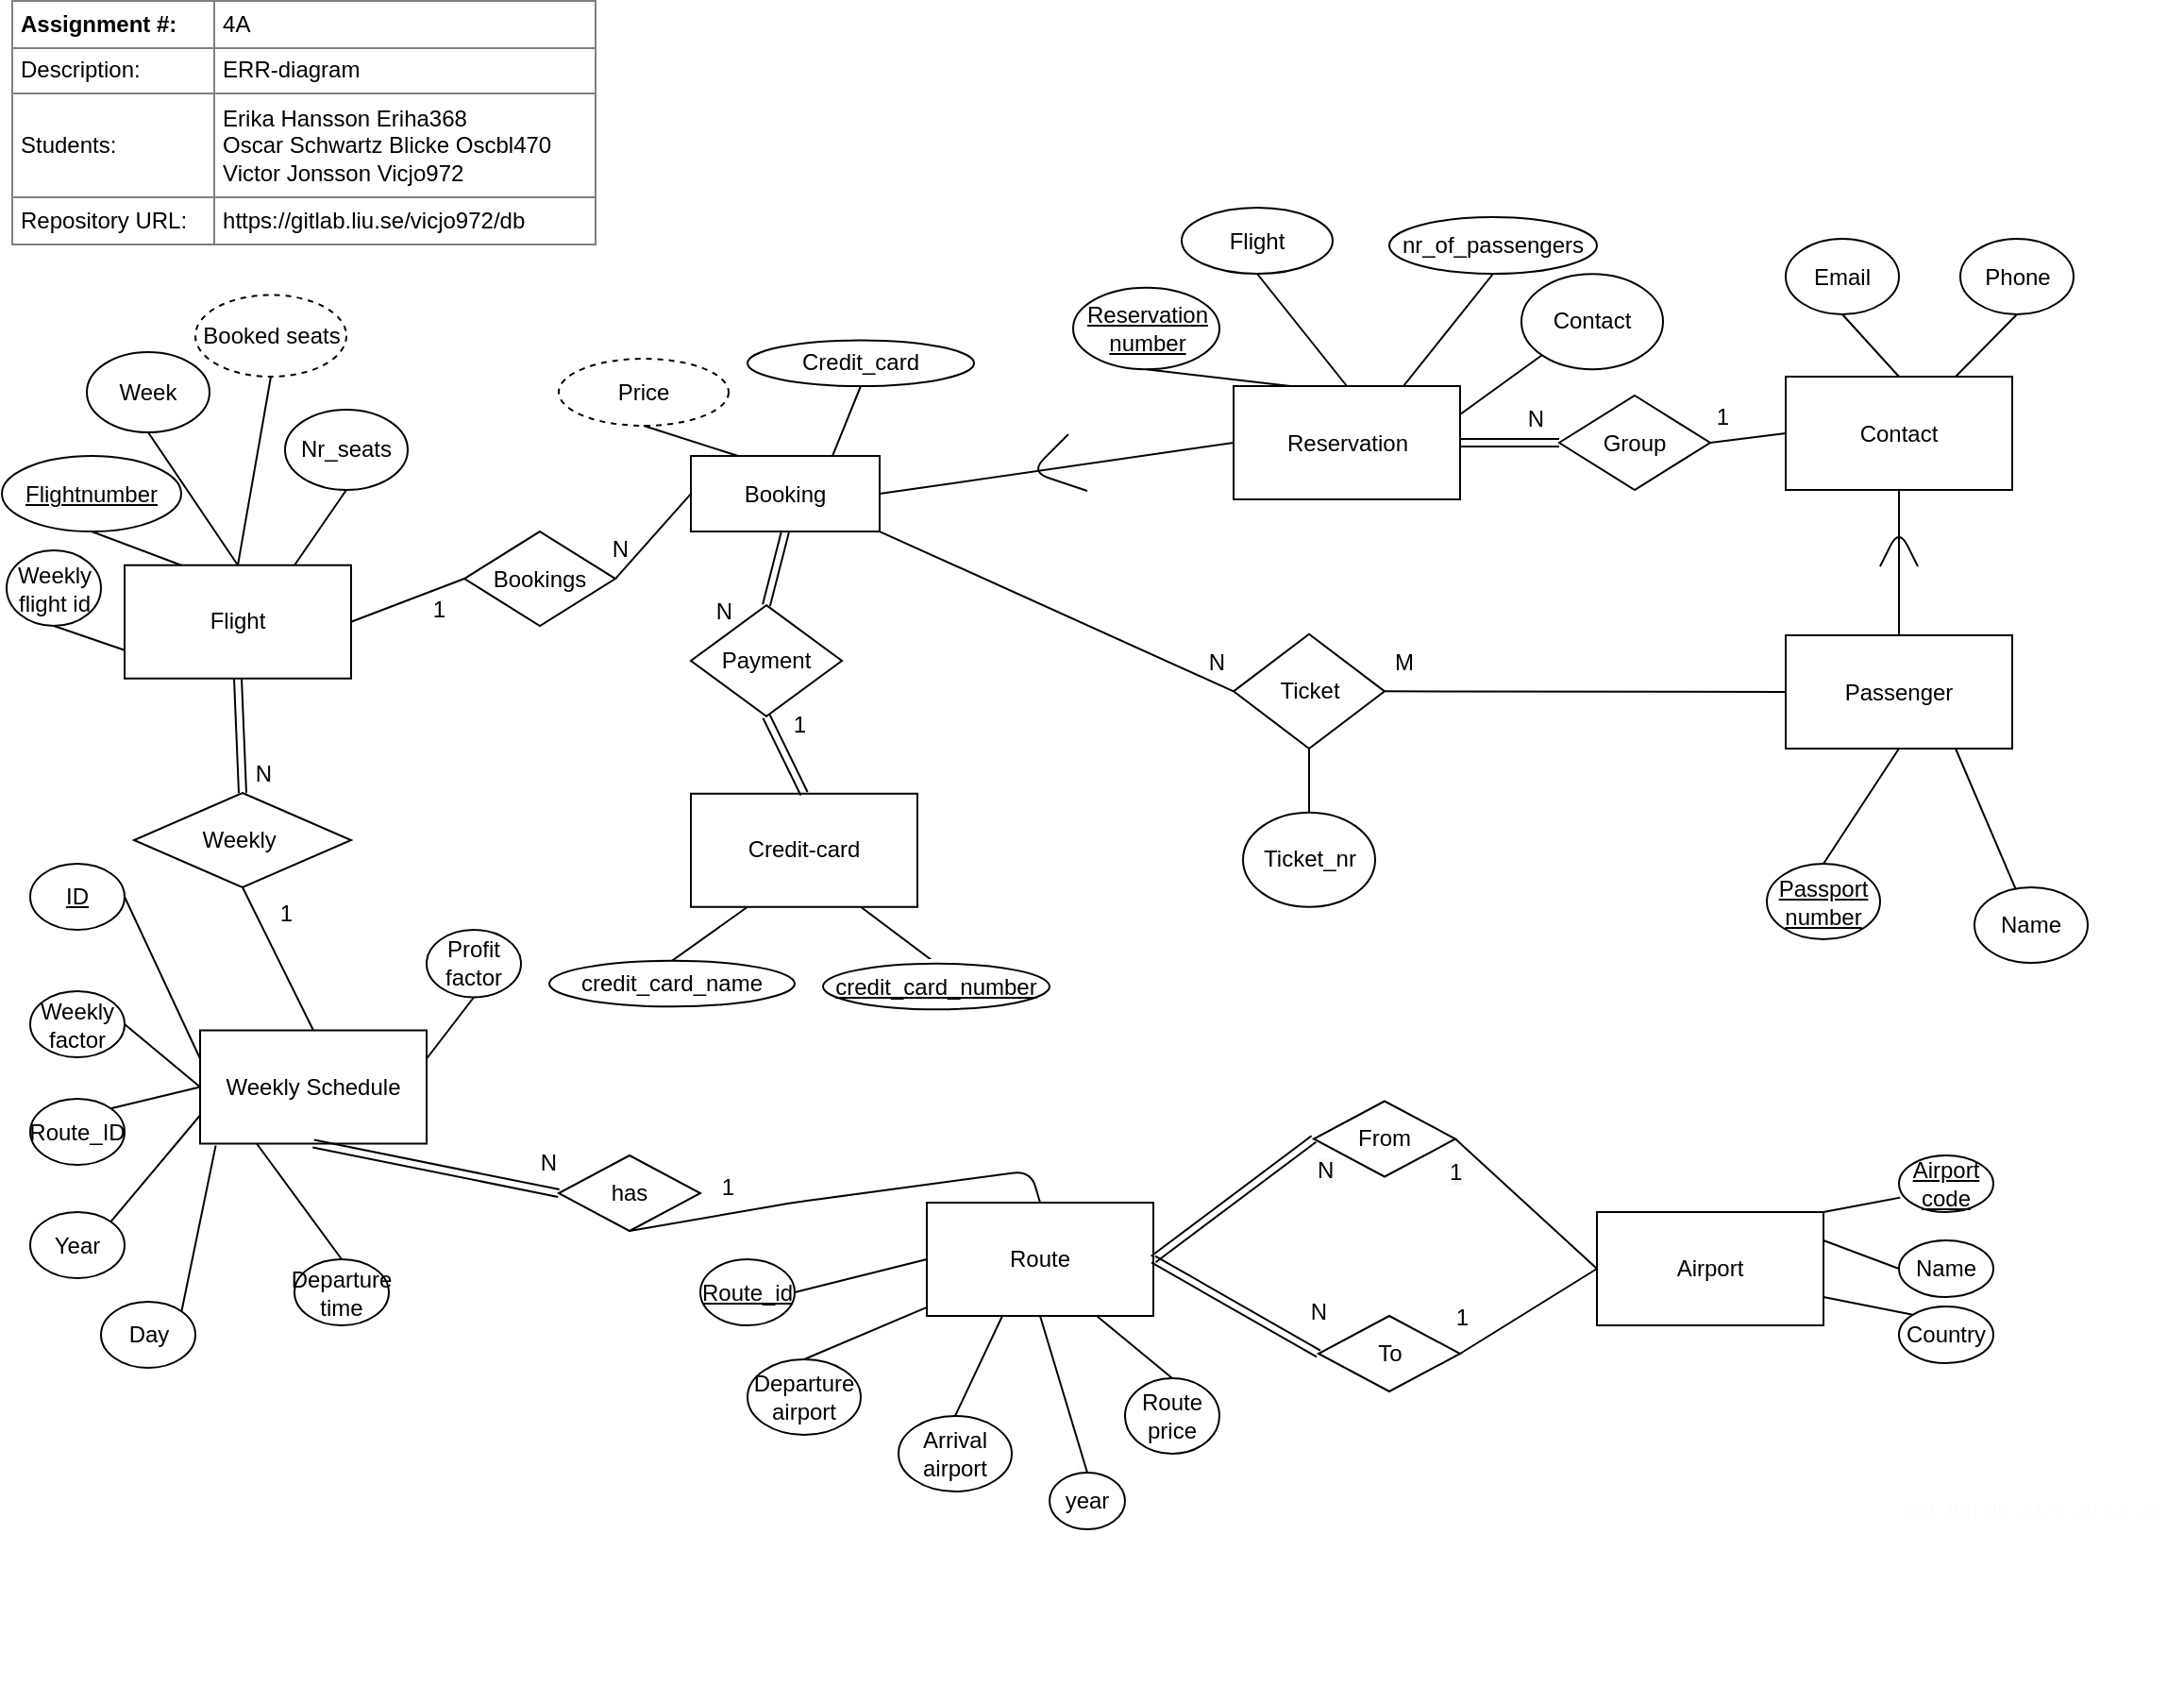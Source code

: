 <mxfile version="14.4.2" type="google" pages="2"><diagram name="EER Model" id="NYrQtVpzceQiv-HutzO-"><mxGraphModel dx="1550" dy="868" grid="1" gridSize="10" guides="1" tooltips="1" connect="1" arrows="1" fold="0" page="1" pageScale="1" pageWidth="1169" pageHeight="827" math="0" shadow="0"><root><mxCell id="0"/><mxCell id="1" parent="0"/><UserObject label="%date{ddd mmm dd yyyy HH:MM:ss}%" placeholders="1" id="hCRLPxILE3BBqmNvxjHh-2"><mxCell style="text;html=1;align=center;verticalAlign=middle;whiteSpace=wrap;overflow=hidden;fontColor=#FCFCFC;movable=0;resizable=0;rotatable=0;deletable=0;editable=0;connectable=0;" parent="1" vertex="1"><mxGeometry x="1000" y="800" width="160" height="20" as="geometry"/></mxCell></UserObject><mxCell id="I4CzbP1uQIrSbwFoRntz-1" value="Flight" style="rounded=0;whiteSpace=wrap;html=1;" parent="1" vertex="1"><mxGeometry x="70" y="309.37" width="120" height="60" as="geometry"/></mxCell><mxCell id="I4CzbP1uQIrSbwFoRntz-2" value="Route" style="rounded=0;whiteSpace=wrap;html=1;" parent="1" vertex="1"><mxGeometry x="495" y="647" width="120" height="60" as="geometry"/></mxCell><mxCell id="I4CzbP1uQIrSbwFoRntz-3" value="Weekly Schedule" style="rounded=0;whiteSpace=wrap;html=1;" parent="1" vertex="1"><mxGeometry x="110" y="555.75" width="120" height="60" as="geometry"/></mxCell><mxCell id="I4CzbP1uQIrSbwFoRntz-4" value="Airport" style="rounded=0;whiteSpace=wrap;html=1;" parent="1" vertex="1"><mxGeometry x="850" y="652" width="120" height="60" as="geometry"/></mxCell><mxCell id="I4CzbP1uQIrSbwFoRntz-7" value="&lt;u&gt;Flightnumber&lt;/u&gt;" style="ellipse;whiteSpace=wrap;html=1;" parent="1" vertex="1"><mxGeometry x="5" y="251.52" width="95" height="40" as="geometry"/></mxCell><mxCell id="I4CzbP1uQIrSbwFoRntz-9" value="" style="endArrow=none;html=1;exitX=0;exitY=0.75;exitDx=0;exitDy=0;entryX=0.5;entryY=1;entryDx=0;entryDy=0;" parent="1" source="I4CzbP1uQIrSbwFoRntz-1" target="I4CzbP1uQIrSbwFoRntz-33" edge="1"><mxGeometry width="50" height="50" relative="1" as="geometry"><mxPoint x="222.5" y="315" as="sourcePoint"/><mxPoint x="207.5" y="235" as="targetPoint"/></mxGeometry></mxCell><mxCell id="I4CzbP1uQIrSbwFoRntz-10" value="" style="endArrow=none;html=1;exitX=0.5;exitY=1;exitDx=0;exitDy=0;entryX=0.25;entryY=0;entryDx=0;entryDy=0;" parent="1" source="I4CzbP1uQIrSbwFoRntz-7" target="I4CzbP1uQIrSbwFoRntz-1" edge="1"><mxGeometry width="50" height="50" relative="1" as="geometry"><mxPoint x="252.5" y="345" as="sourcePoint"/><mxPoint x="312.5" y="265" as="targetPoint"/></mxGeometry></mxCell><mxCell id="I4CzbP1uQIrSbwFoRntz-11" value="Departure airport" style="ellipse;whiteSpace=wrap;html=1;" parent="1" vertex="1"><mxGeometry x="400" y="730" width="60" height="40" as="geometry"/></mxCell><mxCell id="I4CzbP1uQIrSbwFoRntz-12" value="Arrival airport" style="ellipse;whiteSpace=wrap;html=1;" parent="1" vertex="1"><mxGeometry x="480" y="760" width="60" height="40" as="geometry"/></mxCell><mxCell id="I4CzbP1uQIrSbwFoRntz-13" value="year" style="ellipse;whiteSpace=wrap;html=1;" parent="1" vertex="1"><mxGeometry x="560" y="790" width="40" height="30" as="geometry"/></mxCell><mxCell id="I4CzbP1uQIrSbwFoRntz-14" value="Route price" style="ellipse;whiteSpace=wrap;html=1;" parent="1" vertex="1"><mxGeometry x="600" y="740" width="50" height="40" as="geometry"/></mxCell><mxCell id="I4CzbP1uQIrSbwFoRntz-15" value="" style="endArrow=none;html=1;entryX=0.5;entryY=0;entryDx=0;entryDy=0;" parent="1" source="I4CzbP1uQIrSbwFoRntz-2" target="I4CzbP1uQIrSbwFoRntz-11" edge="1"><mxGeometry width="50" height="50" relative="1" as="geometry"><mxPoint x="425" y="667" as="sourcePoint"/><mxPoint x="490" y="770.42" as="targetPoint"/></mxGeometry></mxCell><mxCell id="I4CzbP1uQIrSbwFoRntz-16" value="" style="endArrow=none;html=1;entryX=0.5;entryY=0;entryDx=0;entryDy=0;" parent="1" target="I4CzbP1uQIrSbwFoRntz-12" edge="1"><mxGeometry width="50" height="50" relative="1" as="geometry"><mxPoint x="535" y="707" as="sourcePoint"/><mxPoint x="535" y="733.5" as="targetPoint"/></mxGeometry></mxCell><mxCell id="I4CzbP1uQIrSbwFoRntz-17" value="" style="endArrow=none;html=1;entryX=0.5;entryY=1;entryDx=0;entryDy=0;exitX=0.5;exitY=0;exitDx=0;exitDy=0;" parent="1" source="I4CzbP1uQIrSbwFoRntz-13" target="I4CzbP1uQIrSbwFoRntz-2" edge="1"><mxGeometry width="50" height="50" relative="1" as="geometry"><mxPoint x="595" y="745" as="sourcePoint"/><mxPoint x="575" y="718.5" as="targetPoint"/></mxGeometry></mxCell><mxCell id="I4CzbP1uQIrSbwFoRntz-18" value="" style="endArrow=none;html=1;entryX=0.75;entryY=1;entryDx=0;entryDy=0;exitX=0.5;exitY=0;exitDx=0;exitDy=0;" parent="1" source="I4CzbP1uQIrSbwFoRntz-14" target="I4CzbP1uQIrSbwFoRntz-2" edge="1"><mxGeometry width="50" height="50" relative="1" as="geometry"><mxPoint x="545.372" y="677" as="sourcePoint"/><mxPoint x="502.68" y="644.68" as="targetPoint"/></mxGeometry></mxCell><mxCell id="I4CzbP1uQIrSbwFoRntz-19" value="&lt;u&gt;Airport code&lt;/u&gt;" style="ellipse;whiteSpace=wrap;html=1;" parent="1" vertex="1"><mxGeometry x="1010" y="622" width="50" height="30" as="geometry"/></mxCell><mxCell id="I4CzbP1uQIrSbwFoRntz-20" value="Name" style="ellipse;whiteSpace=wrap;html=1;" parent="1" vertex="1"><mxGeometry x="1010" y="667" width="50" height="30" as="geometry"/></mxCell><mxCell id="I4CzbP1uQIrSbwFoRntz-21" value="Country" style="ellipse;whiteSpace=wrap;html=1;" parent="1" vertex="1"><mxGeometry x="1010" y="702" width="50" height="30" as="geometry"/></mxCell><mxCell id="I4CzbP1uQIrSbwFoRntz-22" value="" style="endArrow=none;html=1;entryX=0.013;entryY=0.744;entryDx=0;entryDy=0;entryPerimeter=0;exitX=1;exitY=0;exitDx=0;exitDy=0;" parent="1" source="I4CzbP1uQIrSbwFoRntz-4" target="I4CzbP1uQIrSbwFoRntz-19" edge="1"><mxGeometry width="50" height="50" relative="1" as="geometry"><mxPoint x="680" y="702" as="sourcePoint"/><mxPoint x="730" y="652" as="targetPoint"/></mxGeometry></mxCell><mxCell id="I4CzbP1uQIrSbwFoRntz-23" value="" style="endArrow=none;html=1;entryX=0;entryY=0.5;entryDx=0;entryDy=0;exitX=1;exitY=0.25;exitDx=0;exitDy=0;" parent="1" source="I4CzbP1uQIrSbwFoRntz-4" target="I4CzbP1uQIrSbwFoRntz-20" edge="1"><mxGeometry width="50" height="50" relative="1" as="geometry"><mxPoint x="980" y="662" as="sourcePoint"/><mxPoint x="1020.65" y="664.32" as="targetPoint"/></mxGeometry></mxCell><mxCell id="I4CzbP1uQIrSbwFoRntz-24" value="" style="endArrow=none;html=1;entryX=0;entryY=0;entryDx=0;entryDy=0;exitX=1;exitY=0.75;exitDx=0;exitDy=0;" parent="1" source="I4CzbP1uQIrSbwFoRntz-4" target="I4CzbP1uQIrSbwFoRntz-21" edge="1"><mxGeometry width="50" height="50" relative="1" as="geometry"><mxPoint x="990" y="672" as="sourcePoint"/><mxPoint x="1030.65" y="674.32" as="targetPoint"/></mxGeometry></mxCell><mxCell id="I4CzbP1uQIrSbwFoRntz-25" value="&lt;u&gt;ID&lt;/u&gt;" style="ellipse;whiteSpace=wrap;html=1;" parent="1" vertex="1"><mxGeometry x="20" y="467.5" width="50" height="35" as="geometry"/></mxCell><mxCell id="I4CzbP1uQIrSbwFoRntz-26" value="Year" style="ellipse;whiteSpace=wrap;html=1;" parent="1" vertex="1"><mxGeometry x="20" y="652" width="50" height="35" as="geometry"/></mxCell><mxCell id="I4CzbP1uQIrSbwFoRntz-27" value="Day" style="ellipse;whiteSpace=wrap;html=1;" parent="1" vertex="1"><mxGeometry x="57.5" y="699.5" width="50" height="35" as="geometry"/></mxCell><mxCell id="I4CzbP1uQIrSbwFoRntz-28" value="Departure time" style="ellipse;whiteSpace=wrap;html=1;" parent="1" vertex="1"><mxGeometry x="160" y="677" width="50" height="35" as="geometry"/></mxCell><mxCell id="I4CzbP1uQIrSbwFoRntz-29" value="" style="endArrow=none;html=1;exitX=1;exitY=0.5;exitDx=0;exitDy=0;entryX=0;entryY=0.25;entryDx=0;entryDy=0;" parent="1" source="I4CzbP1uQIrSbwFoRntz-25" target="I4CzbP1uQIrSbwFoRntz-3" edge="1"><mxGeometry width="50" height="50" relative="1" as="geometry"><mxPoint x="332.5" y="492" as="sourcePoint"/><mxPoint x="382.5" y="442" as="targetPoint"/></mxGeometry></mxCell><mxCell id="I4CzbP1uQIrSbwFoRntz-30" value="" style="endArrow=none;html=1;exitX=1;exitY=0;exitDx=0;exitDy=0;entryX=0;entryY=0.75;entryDx=0;entryDy=0;" parent="1" source="I4CzbP1uQIrSbwFoRntz-26" target="I4CzbP1uQIrSbwFoRntz-3" edge="1"><mxGeometry width="50" height="50" relative="1" as="geometry"><mxPoint x="202.5" y="509.5" as="sourcePoint"/><mxPoint x="252.5" y="527" as="targetPoint"/></mxGeometry></mxCell><mxCell id="I4CzbP1uQIrSbwFoRntz-31" value="" style="endArrow=none;html=1;exitX=1;exitY=0;exitDx=0;exitDy=0;entryX=0.069;entryY=1.017;entryDx=0;entryDy=0;entryPerimeter=0;" parent="1" source="I4CzbP1uQIrSbwFoRntz-27" target="I4CzbP1uQIrSbwFoRntz-3" edge="1"><mxGeometry width="50" height="50" relative="1" as="geometry"><mxPoint x="212.5" y="519.5" as="sourcePoint"/><mxPoint x="262.5" y="537" as="targetPoint"/></mxGeometry></mxCell><mxCell id="I4CzbP1uQIrSbwFoRntz-32" value="" style="endArrow=none;html=1;exitX=0.5;exitY=0;exitDx=0;exitDy=0;entryX=0.25;entryY=1;entryDx=0;entryDy=0;" parent="1" source="I4CzbP1uQIrSbwFoRntz-28" target="I4CzbP1uQIrSbwFoRntz-3" edge="1"><mxGeometry width="50" height="50" relative="1" as="geometry"><mxPoint x="222.5" y="529.5" as="sourcePoint"/><mxPoint x="272.5" y="552" as="targetPoint"/></mxGeometry></mxCell><mxCell id="I4CzbP1uQIrSbwFoRntz-33" value="Weekly flight id" style="ellipse;whiteSpace=wrap;html=1;" parent="1" vertex="1"><mxGeometry x="7.5" y="301.52" width="50" height="40" as="geometry"/></mxCell><mxCell id="I4CzbP1uQIrSbwFoRntz-34" value="Contact" style="rounded=0;whiteSpace=wrap;html=1;" parent="1" vertex="1"><mxGeometry x="950" y="209.5" width="120" height="60" as="geometry"/></mxCell><mxCell id="I4CzbP1uQIrSbwFoRntz-37" value="Email" style="ellipse;whiteSpace=wrap;html=1;" parent="1" vertex="1"><mxGeometry x="950" y="136.5" width="60" height="40" as="geometry"/></mxCell><mxCell id="I4CzbP1uQIrSbwFoRntz-38" value="" style="endArrow=none;html=1;entryX=0.5;entryY=0;entryDx=0;entryDy=0;exitX=0.5;exitY=1;exitDx=0;exitDy=0;" parent="1" source="I4CzbP1uQIrSbwFoRntz-37" target="I4CzbP1uQIrSbwFoRntz-34" edge="1"><mxGeometry width="50" height="50" relative="1" as="geometry"><mxPoint x="1058.65" y="179.5" as="sourcePoint"/><mxPoint x="1010" y="227.82" as="targetPoint"/></mxGeometry></mxCell><mxCell id="I4CzbP1uQIrSbwFoRntz-42" value="Phone" style="ellipse;whiteSpace=wrap;html=1;" parent="1" vertex="1"><mxGeometry x="1042.5" y="136.5" width="60" height="40" as="geometry"/></mxCell><mxCell id="I4CzbP1uQIrSbwFoRntz-43" value="" style="endArrow=none;html=1;entryX=0.75;entryY=0;entryDx=0;entryDy=0;exitX=0.5;exitY=1;exitDx=0;exitDy=0;" parent="1" source="I4CzbP1uQIrSbwFoRntz-42" target="I4CzbP1uQIrSbwFoRntz-34" edge="1"><mxGeometry width="50" height="50" relative="1" as="geometry"><mxPoint x="1083.64" y="176.5" as="sourcePoint"/><mxPoint x="1050" y="219.5" as="targetPoint"/></mxGeometry></mxCell><mxCell id="I4CzbP1uQIrSbwFoRntz-44" value="Reservation" style="rounded=0;whiteSpace=wrap;html=1;" parent="1" vertex="1"><mxGeometry x="657.5" y="214.5" width="120" height="60" as="geometry"/></mxCell><mxCell id="I4CzbP1uQIrSbwFoRntz-45" value="Group" style="rhombus;whiteSpace=wrap;html=1;" parent="1" vertex="1"><mxGeometry x="830" y="219.5" width="80" height="50" as="geometry"/></mxCell><mxCell id="I4CzbP1uQIrSbwFoRntz-46" value="&lt;u&gt;Reservation number&lt;/u&gt;" style="ellipse;whiteSpace=wrap;html=1;" parent="1" vertex="1"><mxGeometry x="572.5" y="162.37" width="77.5" height="43.25" as="geometry"/></mxCell><mxCell id="I4CzbP1uQIrSbwFoRntz-47" value="Name" style="ellipse;whiteSpace=wrap;html=1;" parent="1" vertex="1"><mxGeometry x="1050" y="480" width="60" height="40" as="geometry"/></mxCell><mxCell id="I4CzbP1uQIrSbwFoRntz-48" value="" style="endArrow=none;html=1;exitX=0.75;exitY=1;exitDx=0;exitDy=0;" parent="1" source="EljNBXpZgd0MNJF7FszX-3" target="I4CzbP1uQIrSbwFoRntz-47" edge="1"><mxGeometry width="50" height="50" relative="1" as="geometry"><mxPoint x="710" y="216.5" as="sourcePoint"/><mxPoint x="760" y="166.5" as="targetPoint"/></mxGeometry></mxCell><mxCell id="I4CzbP1uQIrSbwFoRntz-49" value="&lt;u&gt;Passport number&lt;/u&gt;" style="ellipse;whiteSpace=wrap;html=1;" parent="1" vertex="1"><mxGeometry x="940" y="467.5" width="60" height="40" as="geometry"/></mxCell><mxCell id="I4CzbP1uQIrSbwFoRntz-50" value="" style="endArrow=none;html=1;entryX=0.5;entryY=1;entryDx=0;entryDy=0;exitX=0.5;exitY=0;exitDx=0;exitDy=0;" parent="1" source="I4CzbP1uQIrSbwFoRntz-49" target="EljNBXpZgd0MNJF7FszX-3" edge="1"><mxGeometry width="50" height="50" relative="1" as="geometry"><mxPoint x="1062.5" y="474.25" as="sourcePoint"/><mxPoint x="995" y="429.5" as="targetPoint"/></mxGeometry></mxCell><mxCell id="I4CzbP1uQIrSbwFoRntz-52" value="" style="endArrow=none;html=1;rounded=0;exitX=0;exitY=0.5;exitDx=0;exitDy=0;entryX=1;entryY=0.5;entryDx=0;entryDy=0;" parent="1" source="I4CzbP1uQIrSbwFoRntz-34" target="I4CzbP1uQIrSbwFoRntz-45" edge="1"><mxGeometry relative="1" as="geometry"><mxPoint x="760" y="326.5" as="sourcePoint"/><mxPoint x="920" y="326.5" as="targetPoint"/></mxGeometry></mxCell><mxCell id="I4CzbP1uQIrSbwFoRntz-53" value="1" style="resizable=0;html=1;align=right;verticalAlign=bottom;" parent="I4CzbP1uQIrSbwFoRntz-52" connectable="0" vertex="1"><mxGeometry x="1" relative="1" as="geometry"><mxPoint x="-750.31" y="258.04" as="offset"/></mxGeometry></mxCell><mxCell id="I4CzbP1uQIrSbwFoRntz-58" value="" style="shape=link;html=1;rounded=0;entryX=0;entryY=0.5;entryDx=0;entryDy=0;exitX=1;exitY=0.5;exitDx=0;exitDy=0;" parent="1" source="I4CzbP1uQIrSbwFoRntz-44" target="I4CzbP1uQIrSbwFoRntz-45" edge="1"><mxGeometry relative="1" as="geometry"><mxPoint x="650" y="236.5" as="sourcePoint"/><mxPoint x="810" y="236.5" as="targetPoint"/></mxGeometry></mxCell><mxCell id="I4CzbP1uQIrSbwFoRntz-59" value="1" style="resizable=0;html=1;align=right;verticalAlign=bottom;" parent="I4CzbP1uQIrSbwFoRntz-58" connectable="0" vertex="1"><mxGeometry x="1" relative="1" as="geometry"><mxPoint x="90.0" y="-5" as="offset"/></mxGeometry></mxCell><mxCell id="I4CzbP1uQIrSbwFoRntz-61" value="Weekly&amp;nbsp;" style="rhombus;whiteSpace=wrap;html=1;" parent="1" vertex="1"><mxGeometry x="75" y="430" width="115" height="50" as="geometry"/></mxCell><mxCell id="I4CzbP1uQIrSbwFoRntz-63" value="" style="endArrow=none;html=1;entryX=0;entryY=0.5;entryDx=0;entryDy=0;exitX=1;exitY=0;exitDx=0;exitDy=0;" parent="1" source="xTNSDsvZhGWjuqaoj4ju-1" target="I4CzbP1uQIrSbwFoRntz-3" edge="1"><mxGeometry width="50" height="50" relative="1" as="geometry"><mxPoint x="140" y="530" as="sourcePoint"/><mxPoint x="232.5" y="410" as="targetPoint"/></mxGeometry></mxCell><mxCell id="I4CzbP1uQIrSbwFoRntz-64" value="" style="endArrow=none;html=1;entryX=0.5;entryY=1;entryDx=0;entryDy=0;exitX=0.5;exitY=0;exitDx=0;exitDy=0;" parent="1" source="I4CzbP1uQIrSbwFoRntz-3" target="I4CzbP1uQIrSbwFoRntz-61" edge="1"><mxGeometry width="50" height="50" relative="1" as="geometry"><mxPoint x="352.5" y="425" as="sourcePoint"/><mxPoint x="402.5" y="375" as="targetPoint"/></mxGeometry></mxCell><mxCell id="I4CzbP1uQIrSbwFoRntz-65" value="1" style="resizable=0;html=1;align=right;verticalAlign=bottom;" parent="1" connectable="0" vertex="1"><mxGeometry x="999.998" y="850" as="geometry"><mxPoint x="-217" y="-134" as="offset"/></mxGeometry></mxCell><mxCell id="I4CzbP1uQIrSbwFoRntz-72" value="" style="endArrow=none;html=1;exitX=0.5;exitY=0;exitDx=0;exitDy=0;entryX=0.5;entryY=1;entryDx=0;entryDy=0;" parent="1" source="I4CzbP1uQIrSbwFoRntz-2" target="I4CzbP1uQIrSbwFoRntz-74" edge="1"><mxGeometry width="50" height="50" relative="1" as="geometry"><mxPoint x="670" y="560" as="sourcePoint"/><mxPoint x="540" y="610" as="targetPoint"/><Array as="points"><mxPoint x="550" y="630"/><mxPoint x="422.5" y="647.25"/></Array></mxGeometry></mxCell><mxCell id="I4CzbP1uQIrSbwFoRntz-74" value="has" style="rhombus;whiteSpace=wrap;html=1;" parent="1" vertex="1"><mxGeometry x="300" y="622" width="75" height="40" as="geometry"/></mxCell><mxCell id="I4CzbP1uQIrSbwFoRntz-77" value="Flight" style="ellipse;whiteSpace=wrap;html=1;" parent="1" vertex="1"><mxGeometry x="630" y="120" width="80" height="35" as="geometry"/></mxCell><mxCell id="I4CzbP1uQIrSbwFoRntz-79" value="" style="endArrow=none;html=1;entryX=0.5;entryY=1;entryDx=0;entryDy=0;exitX=0.5;exitY=0;exitDx=0;exitDy=0;" parent="1" source="I4CzbP1uQIrSbwFoRntz-44" target="I4CzbP1uQIrSbwFoRntz-77" edge="1"><mxGeometry width="50" height="50" relative="1" as="geometry"><mxPoint x="640" y="215" as="sourcePoint"/><mxPoint x="690" y="165" as="targetPoint"/></mxGeometry></mxCell><mxCell id="kYQ7SF60q89KjF00PiTv-14" value="Credit_card" style="ellipse;whiteSpace=wrap;html=1;" parent="1" vertex="1"><mxGeometry x="400" y="190.25" width="120" height="24.25" as="geometry"/></mxCell><mxCell id="kYQ7SF60q89KjF00PiTv-21" value="" style="endArrow=none;html=1;entryX=0.25;entryY=0;entryDx=0;entryDy=0;exitX=0.5;exitY=1;exitDx=0;exitDy=0;" parent="1" source="I4CzbP1uQIrSbwFoRntz-46" target="I4CzbP1uQIrSbwFoRntz-44" edge="1"><mxGeometry width="50" height="50" relative="1" as="geometry"><mxPoint x="412.5" y="195" as="sourcePoint"/><mxPoint x="547.5" y="226.5" as="targetPoint"/></mxGeometry></mxCell><mxCell id="kYQ7SF60q89KjF00PiTv-27" value="" style="endArrow=none;html=1;entryX=0.5;entryY=0;entryDx=0;entryDy=0;exitX=0.75;exitY=1;exitDx=0;exitDy=0;" parent="1" source="EljNBXpZgd0MNJF7FszX-17" target="EljNBXpZgd0MNJF7FszX-30" edge="1"><mxGeometry width="50" height="50" relative="1" as="geometry"><mxPoint x="390.0" y="300.38" as="sourcePoint"/><mxPoint x="552.5" y="340.88" as="targetPoint"/></mxGeometry></mxCell><mxCell id="EljNBXpZgd0MNJF7FszX-31" value="Text" style="edgeLabel;html=1;align=center;verticalAlign=middle;resizable=0;points=[];" parent="kYQ7SF60q89KjF00PiTv-27" vertex="1" connectable="0"><mxGeometry x="0.878" y="-6" relative="1" as="geometry"><mxPoint as="offset"/></mxGeometry></mxCell><mxCell id="kYQ7SF60q89KjF00PiTv-28" value="credit_card_name" style="ellipse;whiteSpace=wrap;html=1;" parent="1" vertex="1"><mxGeometry x="295" y="518.88" width="130" height="24.25" as="geometry"/></mxCell><mxCell id="kYQ7SF60q89KjF00PiTv-33" value="Price" style="ellipse;whiteSpace=wrap;html=1;align=center;dashed=1;" parent="1" vertex="1"><mxGeometry x="300" y="200" width="90" height="35.5" as="geometry"/></mxCell><mxCell id="kYQ7SF60q89KjF00PiTv-34" value="" style="endArrow=none;html=1;entryX=0.25;entryY=0;entryDx=0;entryDy=0;exitX=0.5;exitY=1;exitDx=0;exitDy=0;" parent="1" source="kYQ7SF60q89KjF00PiTv-33" target="EljNBXpZgd0MNJF7FszX-9" edge="1"><mxGeometry width="50" height="50" relative="1" as="geometry"><mxPoint x="375" y="286" as="sourcePoint"/><mxPoint x="415.0" y="246.5" as="targetPoint"/></mxGeometry></mxCell><mxCell id="kYQ7SF60q89KjF00PiTv-45" value="" style="endArrow=none;html=1;entryX=0.5;entryY=0;entryDx=0;entryDy=0;exitX=0.25;exitY=1;exitDx=0;exitDy=0;" parent="1" source="EljNBXpZgd0MNJF7FszX-17" target="kYQ7SF60q89KjF00PiTv-28" edge="1"><mxGeometry width="50" height="50" relative="1" as="geometry"><mxPoint x="330.0" y="300.38" as="sourcePoint"/><mxPoint x="340" y="334.88" as="targetPoint"/></mxGeometry></mxCell><mxCell id="kYQ7SF60q89KjF00PiTv-46" value="From" style="rhombus;whiteSpace=wrap;html=1;" parent="1" vertex="1"><mxGeometry x="700" y="593.25" width="75" height="40" as="geometry"/></mxCell><mxCell id="kYQ7SF60q89KjF00PiTv-49" value="" style="endArrow=none;html=1;entryX=0;entryY=0.5;entryDx=0;entryDy=0;exitX=1;exitY=0.5;exitDx=0;exitDy=0;" parent="1" source="kYQ7SF60q89KjF00PiTv-46" target="I4CzbP1uQIrSbwFoRntz-4" edge="1"><mxGeometry width="50" height="50" relative="1" as="geometry"><mxPoint x="745" y="477.25" as="sourcePoint"/><mxPoint x="890" y="480.25" as="targetPoint"/></mxGeometry></mxCell><mxCell id="kYQ7SF60q89KjF00PiTv-50" value="N" style="resizable=0;html=1;align=right;verticalAlign=bottom;" parent="1" connectable="0" vertex="1"><mxGeometry x="932.498" y="910" as="geometry"><mxPoint x="-225" y="-197" as="offset"/></mxGeometry></mxCell><mxCell id="kYQ7SF60q89KjF00PiTv-53" value="" style="shape=link;html=1;rounded=0;entryX=1;entryY=0.5;entryDx=0;entryDy=0;exitX=0;exitY=0.5;exitDx=0;exitDy=0;" parent="1" source="kYQ7SF60q89KjF00PiTv-46" target="I4CzbP1uQIrSbwFoRntz-2" edge="1"><mxGeometry relative="1" as="geometry"><mxPoint x="700" y="690" as="sourcePoint"/><mxPoint x="662.5" y="554.25" as="targetPoint"/></mxGeometry></mxCell><mxCell id="kYQ7SF60q89KjF00PiTv-61" value="" style="endArrow=none;html=1;exitX=0;exitY=0.5;exitDx=0;exitDy=0;entryX=1;entryY=0.5;entryDx=0;entryDy=0;" parent="1" source="EljNBXpZgd0MNJF7FszX-11" target="I4CzbP1uQIrSbwFoRntz-1" edge="1"><mxGeometry width="50" height="50" relative="1" as="geometry"><mxPoint x="355.0" y="271.5" as="sourcePoint"/><mxPoint x="600" y="545" as="targetPoint"/></mxGeometry></mxCell><mxCell id="kYQ7SF60q89KjF00PiTv-62" value="1" style="resizable=0;html=1;align=right;verticalAlign=bottom;" parent="1" connectable="0" vertex="1"><mxGeometry x="240" y="341.52" as="geometry"/></mxCell><mxCell id="kYQ7SF60q89KjF00PiTv-63" value="N" style="resizable=0;html=1;align=right;verticalAlign=bottom;" parent="1" connectable="0" vertex="1"><mxGeometry x="337.5" y="309.37" as="geometry"/></mxCell><mxCell id="kYQ7SF60q89KjF00PiTv-64" value="" style="shape=link;html=1;rounded=0;exitX=0.5;exitY=0;exitDx=0;exitDy=0;entryX=0.5;entryY=1;entryDx=0;entryDy=0;" parent="1" source="I4CzbP1uQIrSbwFoRntz-61" target="I4CzbP1uQIrSbwFoRntz-1" edge="1"><mxGeometry relative="1" as="geometry"><mxPoint x="477.5" y="474.25" as="sourcePoint"/><mxPoint x="422.5" y="384.25" as="targetPoint"/></mxGeometry></mxCell><mxCell id="kYQ7SF60q89KjF00PiTv-66" value="N" style="resizable=0;html=1;align=right;verticalAlign=bottom;" parent="1" connectable="0" vertex="1"><mxGeometry x="57.499" y="609.501" as="geometry"><mxPoint x="242" y="25" as="offset"/></mxGeometry></mxCell><mxCell id="wU6eNsInOFjextXBVKGh-2" value="" style="shape=link;html=1;rounded=0;exitX=0;exitY=0.5;exitDx=0;exitDy=0;entryX=0.5;entryY=1;entryDx=0;entryDy=0;" parent="1" source="I4CzbP1uQIrSbwFoRntz-74" target="I4CzbP1uQIrSbwFoRntz-3" edge="1"><mxGeometry relative="1" as="geometry"><mxPoint x="610" y="487.5" as="sourcePoint"/><mxPoint x="610" y="428.25" as="targetPoint"/></mxGeometry></mxCell><mxCell id="wU6eNsInOFjextXBVKGh-3" value="N" style="resizable=0;html=1;align=right;verticalAlign=bottom;" parent="1" connectable="0" vertex="1"><mxGeometry x="154.999" y="426.501" as="geometry"><mxPoint x="-6" y="2" as="offset"/></mxGeometry></mxCell><mxCell id="wU6eNsInOFjextXBVKGh-4" value="1" style="resizable=0;html=1;align=right;verticalAlign=bottom;" parent="1" connectable="0" vertex="1"><mxGeometry x="399.999" y="645.751" as="geometry"><mxPoint x="-6" y="2" as="offset"/></mxGeometry></mxCell><mxCell id="H_VNRjQ5m6S8B4vl8t4f-1" value="&lt;table border=&quot;1&quot; width=&quot;100%&quot; cellpadding=&quot;4&quot; style=&quot;width: 100% ; height: 100% ; border-collapse: collapse&quot;&gt;&lt;tbody&gt;&lt;tr&gt;&lt;th&gt;Assignment #:&lt;/th&gt;&lt;td&gt;4A&lt;/td&gt;&lt;/tr&gt;&lt;tr&gt;&lt;td&gt;Description:&lt;/td&gt;&lt;td&gt;ERR-diagram&lt;/td&gt;&lt;/tr&gt;&lt;tr&gt;&lt;td&gt;Students:&lt;/td&gt;&lt;td&gt;Erika Hansson Eriha368&lt;br&gt;Oscar Schwartz Blicke Oscbl470&lt;br&gt;Victor Jonsson Vicjo972&lt;br&gt;&lt;/td&gt;&lt;/tr&gt;&lt;tr&gt;&lt;td&gt;Repository URL:&lt;/td&gt;&lt;td&gt;https://gitlab.liu.se/vicjo972/db&lt;br&gt;&lt;/td&gt;&lt;/tr&gt;&lt;/tbody&gt;&lt;/table&gt;" style="text;html=1;strokeColor=none;fillColor=none;overflow=fill;fontColor=#000000;" parent="1" vertex="1"><mxGeometry x="10" y="10" width="310" height="130" as="geometry"/></mxCell><mxCell id="jeKWpyrVmCXvzwXmmy2Y-1" value="Contact" style="ellipse;whiteSpace=wrap;html=1;" parent="1" vertex="1"><mxGeometry x="810" y="155.12" width="75" height="50.5" as="geometry"/></mxCell><mxCell id="jeKWpyrVmCXvzwXmmy2Y-2" value="" style="endArrow=none;html=1;entryX=1;entryY=0.25;entryDx=0;entryDy=0;exitX=0;exitY=1;exitDx=0;exitDy=0;" parent="1" source="jeKWpyrVmCXvzwXmmy2Y-1" target="I4CzbP1uQIrSbwFoRntz-44" edge="1"><mxGeometry width="50" height="50" relative="1" as="geometry"><mxPoint x="950" y="172.25" as="sourcePoint"/><mxPoint x="1010" y="203.5" as="targetPoint"/></mxGeometry></mxCell><mxCell id="D7WDSoF9ojTYF4ZogjO3-3" value="" style="endArrow=none;html=1;entryX=0.5;entryY=1;entryDx=0;entryDy=0;exitX=0.75;exitY=0;exitDx=0;exitDy=0;" parent="1" source="I4CzbP1uQIrSbwFoRntz-44" target="wExit3MpHqIG-Mhe6HEj-1" edge="1"><mxGeometry width="50" height="50" relative="1" as="geometry"><mxPoint x="767.5" y="184.25" as="sourcePoint"/><mxPoint x="685" y="110" as="targetPoint"/></mxGeometry></mxCell><mxCell id="wExit3MpHqIG-Mhe6HEj-1" value="&lt;span&gt;nr_of_passengers&lt;/span&gt;" style="ellipse;whiteSpace=wrap;html=1;" parent="1" vertex="1"><mxGeometry x="740" y="125" width="110" height="30" as="geometry"/></mxCell><mxCell id="jK6Bh6gJFJa6NYMmH9gm-1" value="&lt;span style=&quot;font-weight: 400&quot;&gt;To&lt;/span&gt;" style="rhombus;whiteSpace=wrap;html=1;fontStyle=1" parent="1" vertex="1"><mxGeometry x="702.5" y="707" width="75" height="40" as="geometry"/></mxCell><mxCell id="jK6Bh6gJFJa6NYMmH9gm-3" value="" style="shape=link;html=1;rounded=0;entryX=1;entryY=0.5;entryDx=0;entryDy=0;exitX=0;exitY=0.5;exitDx=0;exitDy=0;" parent="1" source="jK6Bh6gJFJa6NYMmH9gm-1" target="I4CzbP1uQIrSbwFoRntz-2" edge="1"><mxGeometry relative="1" as="geometry"><mxPoint x="710" y="700" as="sourcePoint"/><mxPoint x="625" y="687" as="targetPoint"/></mxGeometry></mxCell><mxCell id="jK6Bh6gJFJa6NYMmH9gm-4" value="" style="endArrow=none;html=1;entryX=0;entryY=0.5;entryDx=0;entryDy=0;exitX=1;exitY=0.5;exitDx=0;exitDy=0;" parent="1" source="jK6Bh6gJFJa6NYMmH9gm-1" target="I4CzbP1uQIrSbwFoRntz-4" edge="1"><mxGeometry width="50" height="50" relative="1" as="geometry"><mxPoint x="785" y="623.25" as="sourcePoint"/><mxPoint x="860" y="692" as="targetPoint"/></mxGeometry></mxCell><mxCell id="jK6Bh6gJFJa6NYMmH9gm-6" value="&lt;span style=&quot;color: rgb(0 , 0 , 0) ; font-family: &amp;#34;helvetica&amp;#34; ; font-size: 12px ; font-style: normal ; font-weight: 400 ; letter-spacing: normal ; text-align: right ; text-indent: 0px ; text-transform: none ; word-spacing: 0px ; background-color: rgb(248 , 249 , 250) ; display: inline ; float: none&quot;&gt;N&lt;/span&gt;" style="text;whiteSpace=wrap;html=1;" parent="1" vertex="1"><mxGeometry x="700" y="615.75" width="30" height="30" as="geometry"/></mxCell><mxCell id="jK6Bh6gJFJa6NYMmH9gm-7" value="&lt;span style=&quot;color: rgb(0, 0, 0); font-family: helvetica; font-size: 12px; font-style: normal; font-weight: 400; letter-spacing: normal; text-align: right; text-indent: 0px; text-transform: none; word-spacing: 0px; background-color: rgb(248, 249, 250); display: inline; float: none;&quot;&gt;1&lt;/span&gt;" style="text;whiteSpace=wrap;html=1;" parent="1" vertex="1"><mxGeometry x="770" y="617" width="30" height="30" as="geometry"/></mxCell><mxCell id="xTNSDsvZhGWjuqaoj4ju-1" value="Route_ID" style="ellipse;whiteSpace=wrap;html=1;" parent="1" vertex="1"><mxGeometry x="20" y="592" width="50" height="35" as="geometry"/></mxCell><mxCell id="xTNSDsvZhGWjuqaoj4ju-2" value="&lt;u&gt;Route_id&lt;/u&gt;" style="ellipse;whiteSpace=wrap;html=1;" parent="1" vertex="1"><mxGeometry x="375" y="677" width="50" height="35" as="geometry"/></mxCell><mxCell id="xTNSDsvZhGWjuqaoj4ju-3" value="" style="endArrow=none;html=1;entryX=0;entryY=0.5;entryDx=0;entryDy=0;exitX=1;exitY=0.5;exitDx=0;exitDy=0;" parent="1" source="xTNSDsvZhGWjuqaoj4ju-2" target="I4CzbP1uQIrSbwFoRntz-2" edge="1"><mxGeometry width="50" height="50" relative="1" as="geometry"><mxPoint x="425.104" y="697.074" as="sourcePoint"/><mxPoint x="495.0" y="647" as="targetPoint"/></mxGeometry></mxCell><mxCell id="xTNSDsvZhGWjuqaoj4ju-5" value="Weekly factor" style="ellipse;whiteSpace=wrap;html=1;" parent="1" vertex="1"><mxGeometry x="20" y="535" width="50" height="35" as="geometry"/></mxCell><mxCell id="xTNSDsvZhGWjuqaoj4ju-6" value="" style="endArrow=none;html=1;entryX=0;entryY=0.5;entryDx=0;entryDy=0;exitX=1;exitY=0.5;exitDx=0;exitDy=0;" parent="1" source="xTNSDsvZhGWjuqaoj4ju-5" target="I4CzbP1uQIrSbwFoRntz-3" edge="1"><mxGeometry width="50" height="50" relative="1" as="geometry"><mxPoint x="90.004" y="419.504" as="sourcePoint"/><mxPoint x="159.9" y="369.43" as="targetPoint"/></mxGeometry></mxCell><mxCell id="xTNSDsvZhGWjuqaoj4ju-8" value="Booked seats" style="ellipse;whiteSpace=wrap;html=1;align=center;dashed=1;" parent="1" vertex="1"><mxGeometry x="107.5" y="166.25" width="80" height="43.25" as="geometry"/></mxCell><mxCell id="EljNBXpZgd0MNJF7FszX-1" value="Week" style="ellipse;whiteSpace=wrap;html=1;" parent="1" vertex="1"><mxGeometry x="50" y="196.5" width="65" height="42.5" as="geometry"/></mxCell><mxCell id="EljNBXpZgd0MNJF7FszX-2" value="" style="endArrow=none;html=1;entryX=0.5;entryY=1;entryDx=0;entryDy=0;exitX=0.5;exitY=0;exitDx=0;exitDy=0;" parent="1" source="I4CzbP1uQIrSbwFoRntz-1" target="EljNBXpZgd0MNJF7FszX-1" edge="1"><mxGeometry width="50" height="50" relative="1" as="geometry"><mxPoint x="540" y="440" as="sourcePoint"/><mxPoint x="590" y="390" as="targetPoint"/></mxGeometry></mxCell><mxCell id="EljNBXpZgd0MNJF7FszX-3" value="Passenger" style="rounded=0;whiteSpace=wrap;html=1;" parent="1" vertex="1"><mxGeometry x="950" y="346.5" width="120" height="60" as="geometry"/></mxCell><mxCell id="EljNBXpZgd0MNJF7FszX-5" value="" style="endArrow=none;html=1;" parent="1" edge="1"><mxGeometry width="50" height="50" relative="1" as="geometry"><mxPoint x="1000" y="310" as="sourcePoint"/><mxPoint x="1020" y="310" as="targetPoint"/><Array as="points"><mxPoint x="1010" y="290"/></Array></mxGeometry></mxCell><mxCell id="EljNBXpZgd0MNJF7FszX-6" value="" style="endArrow=none;html=1;entryX=0.5;entryY=1;entryDx=0;entryDy=0;exitX=0.5;exitY=0;exitDx=0;exitDy=0;" parent="1" source="EljNBXpZgd0MNJF7FszX-3" target="I4CzbP1uQIrSbwFoRntz-34" edge="1"><mxGeometry width="50" height="50" relative="1" as="geometry"><mxPoint x="960" y="329.37" as="sourcePoint"/><mxPoint x="1010" y="279.37" as="targetPoint"/></mxGeometry></mxCell><mxCell id="EljNBXpZgd0MNJF7FszX-9" value="Booking" style="rounded=0;whiteSpace=wrap;html=1;" parent="1" vertex="1"><mxGeometry x="370" y="251.52" width="100" height="40" as="geometry"/></mxCell><mxCell id="EljNBXpZgd0MNJF7FszX-10" value="Payment" style="rhombus;whiteSpace=wrap;html=1;" parent="1" vertex="1"><mxGeometry x="370" y="330.56" width="80" height="58.88" as="geometry"/></mxCell><mxCell id="EljNBXpZgd0MNJF7FszX-11" value="Bookings" style="rhombus;whiteSpace=wrap;html=1;" parent="1" vertex="1"><mxGeometry x="250" y="291.52" width="80" height="50" as="geometry"/></mxCell><mxCell id="EljNBXpZgd0MNJF7FszX-12" value="" style="endArrow=none;html=1;exitX=0;exitY=0.5;exitDx=0;exitDy=0;entryX=1;entryY=0.5;entryDx=0;entryDy=0;" parent="1" source="EljNBXpZgd0MNJF7FszX-9" target="EljNBXpZgd0MNJF7FszX-11" edge="1"><mxGeometry width="50" height="50" relative="1" as="geometry"><mxPoint x="360.0" y="323.65" as="sourcePoint"/><mxPoint x="300.0" y="346.5" as="targetPoint"/></mxGeometry></mxCell><mxCell id="EljNBXpZgd0MNJF7FszX-14" value="" style="endArrow=none;html=1;" parent="1" edge="1"><mxGeometry width="50" height="50" relative="1" as="geometry"><mxPoint x="580" y="270" as="sourcePoint"/><mxPoint x="570" y="240" as="targetPoint"/><Array as="points"><mxPoint x="550" y="260"/></Array></mxGeometry></mxCell><mxCell id="EljNBXpZgd0MNJF7FszX-15" value="" style="endArrow=none;html=1;entryX=0;entryY=0.5;entryDx=0;entryDy=0;exitX=1;exitY=0.5;exitDx=0;exitDy=0;" parent="1" source="EljNBXpZgd0MNJF7FszX-9" target="I4CzbP1uQIrSbwFoRntz-44" edge="1"><mxGeometry width="50" height="50" relative="1" as="geometry"><mxPoint x="490" y="420" as="sourcePoint"/><mxPoint x="540" y="370" as="targetPoint"/></mxGeometry></mxCell><mxCell id="EljNBXpZgd0MNJF7FszX-17" value="Credit-card" style="rounded=0;whiteSpace=wrap;html=1;" parent="1" vertex="1"><mxGeometry x="370" y="430.38" width="120" height="60" as="geometry"/></mxCell><mxCell id="EljNBXpZgd0MNJF7FszX-20" value="" style="shape=link;html=1;rounded=0;exitX=0.5;exitY=0;exitDx=0;exitDy=0;entryX=0.5;entryY=1;entryDx=0;entryDy=0;" parent="1" source="EljNBXpZgd0MNJF7FszX-10" target="EljNBXpZgd0MNJF7FszX-9" edge="1"><mxGeometry relative="1" as="geometry"><mxPoint x="556.25" y="390.63" as="sourcePoint"/><mxPoint x="553.75" y="330.0" as="targetPoint"/></mxGeometry></mxCell><mxCell id="EljNBXpZgd0MNJF7FszX-21" value="" style="shape=link;html=1;rounded=0;exitX=0.5;exitY=0;exitDx=0;exitDy=0;entryX=0.5;entryY=1;entryDx=0;entryDy=0;" parent="1" source="EljNBXpZgd0MNJF7FszX-17" target="EljNBXpZgd0MNJF7FszX-10" edge="1"><mxGeometry relative="1" as="geometry"><mxPoint x="440.0" y="340" as="sourcePoint"/><mxPoint x="430.0" y="301.52" as="targetPoint"/></mxGeometry></mxCell><mxCell id="EljNBXpZgd0MNJF7FszX-22" value="1" style="resizable=0;html=1;align=right;verticalAlign=bottom;" parent="1" connectable="0" vertex="1"><mxGeometry x="240" y="430" as="geometry"><mxPoint x="191" y="-28" as="offset"/></mxGeometry></mxCell><mxCell id="EljNBXpZgd0MNJF7FszX-23" value="N" style="resizable=0;html=1;align=right;verticalAlign=bottom;" parent="1" connectable="0" vertex="1"><mxGeometry x="370" y="360" as="geometry"><mxPoint x="22" y="-18" as="offset"/></mxGeometry></mxCell><mxCell id="EljNBXpZgd0MNJF7FszX-24" value="" style="endArrow=none;html=1;entryX=0.5;entryY=1;entryDx=0;entryDy=0;exitX=0.5;exitY=0;exitDx=0;exitDy=0;" parent="1" source="I4CzbP1uQIrSbwFoRntz-1" target="xTNSDsvZhGWjuqaoj4ju-8" edge="1"><mxGeometry width="50" height="50" relative="1" as="geometry"><mxPoint x="347.5" y="211.75" as="sourcePoint"/><mxPoint x="405.0" y="261.52" as="targetPoint"/></mxGeometry></mxCell><mxCell id="EljNBXpZgd0MNJF7FszX-25" value="N" style="resizable=0;html=1;align=right;verticalAlign=bottom;" parent="1" connectable="0" vertex="1"><mxGeometry x="800" y="258.75" as="geometry"><mxPoint x="22" y="-18" as="offset"/></mxGeometry></mxCell><mxCell id="EljNBXpZgd0MNJF7FszX-28" value="Profit factor" style="ellipse;whiteSpace=wrap;html=1;" parent="1" vertex="1"><mxGeometry x="230" y="502.5" width="50" height="35.75" as="geometry"/></mxCell><mxCell id="EljNBXpZgd0MNJF7FszX-29" value="" style="endArrow=none;html=1;entryX=0.5;entryY=1;entryDx=0;entryDy=0;exitX=1;exitY=0.25;exitDx=0;exitDy=0;" parent="1" source="I4CzbP1uQIrSbwFoRntz-3" target="EljNBXpZgd0MNJF7FszX-28" edge="1"><mxGeometry width="50" height="50" relative="1" as="geometry"><mxPoint x="170" y="319.37" as="sourcePoint"/><mxPoint x="205" y="298.27" as="targetPoint"/></mxGeometry></mxCell><mxCell id="EljNBXpZgd0MNJF7FszX-30" value="&lt;u&gt;credit_card_number&lt;/u&gt;" style="ellipse;whiteSpace=wrap;html=1;" parent="1" vertex="1"><mxGeometry x="440" y="520.38" width="120" height="24.25" as="geometry"/></mxCell><mxCell id="EljNBXpZgd0MNJF7FszX-32" value="" style="endArrow=none;html=1;entryX=0.75;entryY=0;entryDx=0;entryDy=0;exitX=0.5;exitY=1;exitDx=0;exitDy=0;" parent="1" source="kYQ7SF60q89KjF00PiTv-14" target="EljNBXpZgd0MNJF7FszX-9" edge="1"><mxGeometry width="50" height="50" relative="1" as="geometry"><mxPoint x="355" y="245.5" as="sourcePoint"/><mxPoint x="405" y="261.52" as="targetPoint"/></mxGeometry></mxCell><mxCell id="EljNBXpZgd0MNJF7FszX-33" value="Nr_seats" style="ellipse;whiteSpace=wrap;html=1;" parent="1" vertex="1"><mxGeometry x="155" y="227" width="65" height="42.5" as="geometry"/></mxCell><mxCell id="EljNBXpZgd0MNJF7FszX-34" value="" style="endArrow=none;html=1;entryX=0.5;entryY=1;entryDx=0;entryDy=0;exitX=0.75;exitY=0;exitDx=0;exitDy=0;" parent="1" source="I4CzbP1uQIrSbwFoRntz-1" target="EljNBXpZgd0MNJF7FszX-33" edge="1"><mxGeometry width="50" height="50" relative="1" as="geometry"><mxPoint x="460" y="470" as="sourcePoint"/><mxPoint x="510" y="420" as="targetPoint"/></mxGeometry></mxCell><mxCell id="EljNBXpZgd0MNJF7FszX-36" value="Ticket" style="rhombus;whiteSpace=wrap;html=1;" parent="1" vertex="1"><mxGeometry x="657.5" y="345.87" width="80" height="60.63" as="geometry"/></mxCell><mxCell id="EljNBXpZgd0MNJF7FszX-37" value="" style="endArrow=none;html=1;entryX=1;entryY=1;entryDx=0;entryDy=0;exitX=0;exitY=0.5;exitDx=0;exitDy=0;" parent="1" source="EljNBXpZgd0MNJF7FszX-36" target="EljNBXpZgd0MNJF7FszX-9" edge="1"><mxGeometry width="50" height="50" relative="1" as="geometry"><mxPoint x="670" y="470" as="sourcePoint"/><mxPoint x="720" y="420" as="targetPoint"/></mxGeometry></mxCell><mxCell id="EljNBXpZgd0MNJF7FszX-38" value="" style="endArrow=none;html=1;entryX=0;entryY=0.5;entryDx=0;entryDy=0;exitX=1;exitY=0.5;exitDx=0;exitDy=0;" parent="1" source="EljNBXpZgd0MNJF7FszX-36" target="EljNBXpZgd0MNJF7FszX-3" edge="1"><mxGeometry width="50" height="50" relative="1" as="geometry"><mxPoint x="670" y="470" as="sourcePoint"/><mxPoint x="720" y="420" as="targetPoint"/></mxGeometry></mxCell><mxCell id="EljNBXpZgd0MNJF7FszX-39" value="Ticket_nr" style="ellipse;whiteSpace=wrap;html=1;" parent="1" vertex="1"><mxGeometry x="662.5" y="440.38" width="70" height="50" as="geometry"/></mxCell><mxCell id="EljNBXpZgd0MNJF7FszX-40" value="" style="endArrow=none;html=1;entryX=0.5;entryY=1;entryDx=0;entryDy=0;exitX=0.5;exitY=0;exitDx=0;exitDy=0;" parent="1" source="EljNBXpZgd0MNJF7FszX-39" target="EljNBXpZgd0MNJF7FszX-36" edge="1"><mxGeometry width="50" height="50" relative="1" as="geometry"><mxPoint x="670" y="470" as="sourcePoint"/><mxPoint x="720" y="420" as="targetPoint"/></mxGeometry></mxCell><mxCell id="ARj8nBtOr_nXe8mxXSTc-3" value="M" style="resizable=0;html=1;align=right;verticalAlign=bottom;" parent="1" connectable="0" vertex="1"><mxGeometry x="775.0" y="291.52" as="geometry"><mxPoint x="-22" y="78" as="offset"/></mxGeometry></mxCell><mxCell id="ARj8nBtOr_nXe8mxXSTc-4" value="N" style="resizable=0;html=1;align=right;verticalAlign=bottom;" parent="1" connectable="0" vertex="1"><mxGeometry x="960" y="316.52" as="geometry"><mxPoint x="-307" y="53" as="offset"/></mxGeometry></mxCell></root></mxGraphModel></diagram><diagram name="Relational Model" id="6OsJCtl0H411YNpTVDtD"><mxGraphModel dx="1550" dy="868" grid="1" gridSize="10" guides="1" tooltips="1" connect="1" arrows="1" fold="1" page="1" pageScale="1" pageWidth="1169" pageHeight="827" math="0" shadow="0"><root><mxCell id="ga0Zw6LBFhbuao-3WzkD-0"/><mxCell id="ga0Zw6LBFhbuao-3WzkD-1" parent="ga0Zw6LBFhbuao-3WzkD-0"/><mxCell id="TRIj2x2LSJJxeMHUSsb1-3" value="&lt;table border=&quot;1&quot; width=&quot;100%&quot; style=&quot;width: 100% ; height: 100% ; border-collapse: collapse&quot;&gt;&lt;tbody&gt;&lt;tr&gt;&lt;td&gt;&lt;b&gt;Passenger&lt;/b&gt;&lt;/td&gt;&lt;td&gt;&lt;br&gt;&lt;/td&gt;&lt;/tr&gt;&lt;tr&gt;&lt;td style=&quot;text-align: center&quot;&gt;&lt;u&gt;Passport number&lt;/u&gt;&lt;/td&gt;&lt;td style=&quot;text-align: center&quot;&gt;Name&lt;/td&gt;&lt;/tr&gt;&lt;/tbody&gt;&lt;/table&gt;" style="text;html=1;strokeColor=none;fillColor=#ffffff;overflow=fill;recursiveResize=1;autosize=1;" parent="ga0Zw6LBFhbuao-3WzkD-1" vertex="1"><mxGeometry x="379.94" y="160" width="150" height="40" as="geometry"/></mxCell><mxCell id="3GHH0pqrNM3KPDkKZ-5P-0" value="&lt;table border=&quot;1&quot; width=&quot;100%&quot; style=&quot;width: 100% ; height: 100% ; border-collapse: collapse&quot;&gt;&lt;tbody&gt;&lt;tr&gt;&lt;td&gt;&lt;b&gt;Contact&lt;/b&gt;&lt;/td&gt;&lt;td&gt;&lt;br&gt;&lt;/td&gt;&lt;td&gt;&lt;br&gt;&lt;/td&gt;&lt;td&gt;&lt;br&gt;&lt;/td&gt;&lt;/tr&gt;&lt;tr&gt;&lt;td style=&quot;text-align: center&quot;&gt;Reservation number&lt;/td&gt;&lt;td style=&quot;text-align: center&quot;&gt;Email&lt;/td&gt;&lt;td style=&quot;text-align: center&quot;&gt;Phone&lt;/td&gt;&lt;td&gt;&lt;u&gt;Passport number&lt;/u&gt;&lt;/td&gt;&lt;/tr&gt;&lt;/tbody&gt;&lt;/table&gt;" style="text;html=1;strokeColor=none;fillColor=#ffffff;overflow=fill;recursiveResize=1;autosize=1;" parent="ga0Zw6LBFhbuao-3WzkD-1" vertex="1"><mxGeometry x="390" y="10" width="300" height="40" as="geometry"/></mxCell><mxCell id="NE9Cd-54TU_iGj53NMh7-0" value="&lt;table border=&quot;1&quot; width=&quot;100%&quot; style=&quot;width: 100% ; height: 100% ; border-collapse: collapse&quot;&gt;&lt;tbody&gt;&lt;tr&gt;&lt;td&gt;&lt;b&gt;Reservation&lt;/b&gt;&lt;/td&gt;&lt;td&gt;&lt;br&gt;&lt;/td&gt;&lt;td&gt;&lt;br&gt;&lt;/td&gt;&lt;td&gt;&lt;br&gt;&lt;/td&gt;&lt;/tr&gt;&lt;tr&gt;&lt;td style=&quot;text-align: center&quot;&gt;&lt;u&gt;Reservation number&lt;/u&gt;&lt;/td&gt;&lt;td style=&quot;text-align: center&quot;&gt;Flight&lt;/td&gt;&lt;td&gt;nr_of_passengers&lt;br&gt;&lt;/td&gt;&lt;td&gt;Contact&lt;/td&gt;&lt;/tr&gt;&lt;/tbody&gt;&lt;/table&gt;" style="text;html=1;strokeColor=none;fillColor=#ffffff;overflow=fill;recursiveResize=1;autosize=1;" parent="ga0Zw6LBFhbuao-3WzkD-1" vertex="1"><mxGeometry x="379.94" y="240" width="310" height="40" as="geometry"/></mxCell><UserObject label="%date{ddd mmm dd yyyy HH:MM:ss}%" placeholders="1" id="Ka_tqsI0y06mJdhhlla0-0"><mxCell style="text;html=1;align=center;verticalAlign=middle;whiteSpace=wrap;overflow=hidden;fontColor=#FCFCFC;movable=0;resizable=0;rotatable=0;deletable=0;editable=0;connectable=0;" parent="ga0Zw6LBFhbuao-3WzkD-1" vertex="1"><mxGeometry x="1000" y="800" width="160" height="20" as="geometry"/></mxCell></UserObject><mxCell id="Ka_tqsI0y06mJdhhlla0-1" value="" style="shape=filledEdge;rounded=0;fixDash=1;endArrow=none;strokeWidth=10;fillColor=#ffffff;edgeStyle=orthogonalEdgeStyle;fontColor=#FCFCFC;" parent="ga0Zw6LBFhbuao-3WzkD-1" edge="1"><mxGeometry width="60" height="40" relative="1" as="geometry"><mxPoint x="10" y="790" as="sourcePoint"/><mxPoint x="40" y="820" as="targetPoint"/><Array as="points"><mxPoint x="10" y="820"/></Array></mxGeometry></mxCell><mxCell id="Ka_tqsI0y06mJdhhlla0-2" value="" style="shape=filledEdge;rounded=0;fixDash=1;endArrow=none;strokeWidth=10;fillColor=#ffffff;edgeStyle=orthogonalEdgeStyle;fontColor=#FCFCFC;" parent="ga0Zw6LBFhbuao-3WzkD-1" edge="1"><mxGeometry width="60" height="40" relative="1" as="geometry"><mxPoint x="1130" y="10" as="sourcePoint"/><mxPoint x="1160" y="40" as="targetPoint"/><Array as="points"><mxPoint x="1160" y="10"/></Array></mxGeometry></mxCell><mxCell id="Ka_tqsI0y06mJdhhlla0-3" value="" style="shape=filledEdge;rounded=0;fixDash=1;endArrow=none;strokeWidth=10;fillColor=#ffffff;edgeStyle=orthogonalEdgeStyle;fontColor=#FCFCFC;" parent="ga0Zw6LBFhbuao-3WzkD-1" edge="1"><mxGeometry width="60" height="40" relative="1" as="geometry"><mxPoint x="1129.99" y="820" as="sourcePoint"/><mxPoint x="1159.99" y="790" as="targetPoint"/><Array as="points"><mxPoint x="1159.99" y="820"/></Array></mxGeometry></mxCell><mxCell id="Ka_tqsI0y06mJdhhlla0-4" value="&lt;table border=&quot;1&quot; width=&quot;100%&quot; cellpadding=&quot;4&quot; style=&quot;width: 100% ; height: 100% ; border-collapse: collapse&quot;&gt;&lt;tbody&gt;&lt;tr&gt;&lt;th&gt;Assignment #:&lt;/th&gt;&lt;td&gt;4A&lt;/td&gt;&lt;/tr&gt;&lt;tr&gt;&lt;td&gt;Description:&lt;/td&gt;&lt;td&gt;Relational Model&lt;/td&gt;&lt;/tr&gt;&lt;tr&gt;&lt;td&gt;Students:&lt;/td&gt;&lt;td&gt;Erika Hansson Eriha368&lt;br&gt;Oscar Schwartz Blicke Oscbl470&lt;br&gt;Victor Jonsson Vicjo972&lt;/td&gt;&lt;/tr&gt;&lt;tr&gt;&lt;td&gt;Repository URL:&lt;/td&gt;&lt;td&gt;https://gitlab.liu.se/vicjo972/db&lt;br&gt;&lt;/td&gt;&lt;/tr&gt;&lt;/tbody&gt;&lt;/table&gt;" style="text;html=1;strokeColor=none;fillColor=none;overflow=fill;fontColor=#000000;" parent="ga0Zw6LBFhbuao-3WzkD-1" vertex="1"><mxGeometry x="10" y="10" width="310" height="140" as="geometry"/></mxCell><mxCell id="JP14u_hI0JyexcWCJaGf-1" style="edgeStyle=orthogonalEdgeStyle;rounded=0;orthogonalLoop=1;jettySize=auto;html=1;exitX=0.25;exitY=1;exitDx=0;exitDy=0;entryX=0.25;entryY=1;entryDx=0;entryDy=0;" parent="ga0Zw6LBFhbuao-3WzkD-1" source="x3wCc1_bhyTzW5BEUEK4-0" target="NE9Cd-54TU_iGj53NMh7-0" edge="1"><mxGeometry relative="1" as="geometry"><Array as="points"><mxPoint x="437" y="380"/><mxPoint x="710" y="380"/><mxPoint x="710" y="300"/><mxPoint x="457" y="300"/></Array></mxGeometry></mxCell><mxCell id="x3wCc1_bhyTzW5BEUEK4-0" value="&lt;table border=&quot;1&quot; width=&quot;100%&quot; style=&quot;width: 100% ; height: 100% ; border-collapse: collapse&quot;&gt;&lt;tbody&gt;&lt;tr&gt;&lt;td&gt;&lt;b&gt;Booking&lt;/b&gt;&lt;/td&gt;&lt;td&gt;&lt;br&gt;&lt;/td&gt;&lt;td&gt;&lt;br&gt;&lt;/td&gt;&lt;td&gt;&lt;br&gt;&lt;/td&gt;&lt;/tr&gt;&lt;tr&gt;&lt;td style=&quot;text-align: center&quot;&gt;&lt;u&gt;Reservation number&lt;/u&gt;&lt;/td&gt;&lt;td style=&quot;text-align: center&quot;&gt;Price&lt;/td&gt;&lt;td style=&quot;text-align: center&quot;&gt;Credit_card&lt;/td&gt;&lt;td&gt;Passenger_ID&lt;/td&gt;&lt;/tr&gt;&lt;/tbody&gt;&lt;/table&gt;" style="text;html=1;strokeColor=none;fillColor=#ffffff;overflow=fill;recursiveResize=1;autosize=1;" parent="ga0Zw6LBFhbuao-3WzkD-1" vertex="1"><mxGeometry x="379.94" y="320" width="310" height="40" as="geometry"/></mxCell><mxCell id="cqgbq3zC9k4wxKQowFK4-0" style="edgeStyle=orthogonalEdgeStyle;rounded=0;orthogonalLoop=1;jettySize=auto;html=1;exitX=0.354;exitY=1.058;exitDx=0;exitDy=0;entryX=0.12;entryY=1;entryDx=0;entryDy=0;entryPerimeter=0;exitPerimeter=0;" parent="ga0Zw6LBFhbuao-3WzkD-1" source="x3wCc1_bhyTzW5BEUEK4-1" target="x3wCc1_bhyTzW5BEUEK4-2" edge="1"><mxGeometry relative="1" as="geometry"/></mxCell><mxCell id="x3wCc1_bhyTzW5BEUEK4-1" value="&lt;table border=&quot;1&quot; width=&quot;100%&quot; style=&quot;width: 100% ; height: 100% ; border-collapse: collapse&quot;&gt;&lt;tbody&gt;&lt;tr&gt;&lt;td&gt;&lt;b&gt;Flight&lt;/b&gt;&lt;/td&gt;&lt;td&gt;&lt;br&gt;&lt;/td&gt;&lt;td&gt;&lt;br&gt;&lt;/td&gt;&lt;td&gt;&lt;br&gt;&lt;/td&gt;&lt;td&gt;&lt;br&gt;&lt;/td&gt;&lt;/tr&gt;&lt;tr&gt;&lt;td style=&quot;text-align: center&quot;&gt;&lt;u&gt;Flightnumber&lt;/u&gt;&lt;/td&gt;&lt;td style=&quot;text-align: center&quot;&gt;weekly_flight_id&lt;/td&gt;&lt;td style=&quot;text-align: center&quot;&gt;Nr_seats&lt;/td&gt;&lt;td style=&quot;text-align: center&quot;&gt;Booked_seats&lt;/td&gt;&lt;td&gt;Week&lt;/td&gt;&lt;/tr&gt;&lt;/tbody&gt;&lt;/table&gt;" style="text;html=1;strokeColor=none;fillColor=#ffffff;overflow=fill;recursiveResize=1;autosize=1;" parent="ga0Zw6LBFhbuao-3WzkD-1" vertex="1"><mxGeometry x="379.94" y="394" width="350" height="40" as="geometry"/></mxCell><mxCell id="WcPkcmfiAGybvmAylmKE-2" style="edgeStyle=orthogonalEdgeStyle;rounded=0;orthogonalLoop=1;jettySize=auto;html=1;entryX=0.899;entryY=1.04;entryDx=0;entryDy=0;entryPerimeter=0;" parent="ga0Zw6LBFhbuao-3WzkD-1" source="x3wCc1_bhyTzW5BEUEK4-2" target="x3wCc1_bhyTzW5BEUEK4-3" edge="1"><mxGeometry relative="1" as="geometry"><Array as="points"><mxPoint x="495" y="580"/><mxPoint x="820" y="580"/><mxPoint x="820" y="660"/><mxPoint x="686" y="660"/></Array></mxGeometry></mxCell><mxCell id="HGVIcUY5UdkrrMpZTbup-2" style="edgeStyle=orthogonalEdgeStyle;rounded=0;orthogonalLoop=1;jettySize=auto;html=1;exitX=0.562;exitY=0.972;exitDx=0;exitDy=0;exitPerimeter=0;entryX=0;entryY=0.75;entryDx=0;entryDy=0;" parent="ga0Zw6LBFhbuao-3WzkD-1" source="x3wCc1_bhyTzW5BEUEK4-2" target="zEFDofUpQIAa4V91h-2B-0" edge="1"><mxGeometry relative="1" as="geometry"><mxPoint x="534.907" y="540" as="targetPoint"/><Array as="points"><mxPoint x="560" y="509"/><mxPoint x="560" y="540"/><mxPoint x="760" y="540"/><mxPoint x="760" y="490"/></Array></mxGeometry></mxCell><mxCell id="HGVIcUY5UdkrrMpZTbup-3" style="edgeStyle=orthogonalEdgeStyle;rounded=0;orthogonalLoop=1;jettySize=auto;html=1;exitX=0.677;exitY=0.984;exitDx=0;exitDy=0;entryX=0.296;entryY=1.059;entryDx=0;entryDy=0;entryPerimeter=0;exitPerimeter=0;" parent="ga0Zw6LBFhbuao-3WzkD-1" source="x3wCc1_bhyTzW5BEUEK4-2" target="zEFDofUpQIAa4V91h-2B-1" edge="1"><mxGeometry relative="1" as="geometry"><Array as="points"><mxPoint x="590" y="570"/><mxPoint x="830" y="570"/><mxPoint x="830" y="552"/></Array></mxGeometry></mxCell><mxCell id="GehuibQ7OjymD4PZ4CKU-0" style="edgeStyle=orthogonalEdgeStyle;rounded=0;orthogonalLoop=1;jettySize=auto;html=1;exitX=0.548;exitY=1.027;exitDx=0;exitDy=0;exitPerimeter=0;entryX=0.105;entryY=1.045;entryDx=0;entryDy=0;entryPerimeter=0;" parent="ga0Zw6LBFhbuao-3WzkD-1" source="x3wCc1_bhyTzW5BEUEK4-2" target="zEFDofUpQIAa4V91h-2B-1" edge="1"><mxGeometry relative="1" as="geometry"><mxPoint x="650" y="550" as="targetPoint"/><Array as="points"><mxPoint x="550" y="560"/><mxPoint x="796" y="560"/></Array></mxGeometry></mxCell><mxCell id="x3wCc1_bhyTzW5BEUEK4-2" value="&lt;table border=&quot;1&quot; width=&quot;100%&quot; style=&quot;width: 100% ; height: 100% ; border-collapse: collapse&quot;&gt;&lt;tbody&gt;&lt;tr&gt;&lt;td&gt;&lt;b&gt;Weekly Schedule&lt;/b&gt;&lt;/td&gt;&lt;td&gt;&lt;br&gt;&lt;/td&gt;&lt;td&gt;&lt;br&gt;&lt;/td&gt;&lt;td&gt;&lt;br&gt;&lt;/td&gt;&lt;td&gt;&lt;br&gt;&lt;/td&gt;&lt;/tr&gt;&lt;tr&gt;&lt;td style=&quot;text-align: center&quot;&gt;&lt;u&gt;ID&lt;/u&gt;&lt;/td&gt;&lt;td style=&quot;text-align: center&quot;&gt;Route_ID&lt;/td&gt;&lt;td style=&quot;text-align: center&quot;&gt;Year&lt;/td&gt;&lt;td&gt;Day&lt;/td&gt;&lt;td&gt;Departure Time&lt;br&gt;&lt;/td&gt;&lt;/tr&gt;&lt;/tbody&gt;&lt;/table&gt;" style="text;html=1;strokeColor=none;fillColor=#ffffff;overflow=fill;recursiveResize=1;autosize=1;" parent="ga0Zw6LBFhbuao-3WzkD-1" vertex="1"><mxGeometry x="379.94" y="470" width="310" height="40" as="geometry"/></mxCell><mxCell id="Z1yIZTpyavbeJJNiRjjO-2" style="edgeStyle=orthogonalEdgeStyle;rounded=0;orthogonalLoop=1;jettySize=auto;html=1;exitX=0;exitY=0.75;exitDx=0;exitDy=0;entryX=0;entryY=0.75;entryDx=0;entryDy=0;" parent="ga0Zw6LBFhbuao-3WzkD-1" source="x3wCc1_bhyTzW5BEUEK4-3" target="x3wCc1_bhyTzW5BEUEK4-4" edge="1"><mxGeometry relative="1" as="geometry"/></mxCell><mxCell id="x3wCc1_bhyTzW5BEUEK4-3" value="&lt;table border=&quot;1&quot; width=&quot;100%&quot; style=&quot;width: 100% ; height: 100% ; border-collapse: collapse&quot;&gt;&lt;tbody&gt;&lt;tr&gt;&lt;td&gt;&lt;b&gt;Route&lt;/b&gt;&lt;/td&gt;&lt;td&gt;&lt;br&gt;&lt;/td&gt;&lt;td&gt;&lt;br&gt;&lt;/td&gt;&lt;td&gt;&lt;br&gt;&lt;/td&gt;&lt;td&gt;&lt;br&gt;&lt;/td&gt;&lt;/tr&gt;&lt;tr&gt;&lt;td style=&quot;text-align: center&quot;&gt;Departure airport&lt;/td&gt;&lt;td style=&quot;text-align: center&quot;&gt;Arrival airport&lt;/td&gt;&lt;td style=&quot;text-align: center&quot;&gt;Year&lt;/td&gt;&lt;td style=&quot;text-align: center&quot;&gt;Route Price&lt;/td&gt;&lt;td&gt;&lt;u&gt;Route_ID&lt;/u&gt;&lt;/td&gt;&lt;/tr&gt;&lt;/tbody&gt;&lt;/table&gt;" style="text;html=1;strokeColor=none;fillColor=#ffffff;overflow=fill;recursiveResize=1;autosize=1;" parent="ga0Zw6LBFhbuao-3WzkD-1" vertex="1"><mxGeometry x="379.94" y="600" width="340" height="40" as="geometry"/></mxCell><mxCell id="x3wCc1_bhyTzW5BEUEK4-4" value="&lt;table border=&quot;1&quot; width=&quot;100%&quot; style=&quot;width: 100% ; height: 100% ; border-collapse: collapse&quot;&gt;&lt;tbody&gt;&lt;tr&gt;&lt;td&gt;&lt;b&gt;Airport&lt;/b&gt;&lt;/td&gt;&lt;td&gt;&lt;br&gt;&lt;/td&gt;&lt;td&gt;&lt;br&gt;&lt;/td&gt;&lt;/tr&gt;&lt;tr&gt;&lt;td style=&quot;text-align: center&quot;&gt;&lt;u&gt;Airport code&lt;/u&gt;&lt;/td&gt;&lt;td style=&quot;text-align: center&quot;&gt;Name&lt;/td&gt;&lt;td style=&quot;text-align: center&quot;&gt;Country&lt;/td&gt;&lt;/tr&gt;&lt;/tbody&gt;&lt;/table&gt;" style="text;html=1;strokeColor=none;fillColor=#ffffff;overflow=fill;recursiveResize=1;autosize=1;" parent="ga0Zw6LBFhbuao-3WzkD-1" vertex="1"><mxGeometry x="380.94" y="720" width="170" height="40" as="geometry"/></mxCell><mxCell id="je4JcjhGhF15cZBZ02q6-8" value="&lt;table border=&quot;1&quot; width=&quot;100%&quot; style=&quot;width: 100% ; height: 100% ; border-collapse: collapse&quot;&gt;&lt;tbody&gt;&lt;tr&gt;&lt;td&gt;&lt;b&gt;Credit-card&lt;/b&gt;&lt;/td&gt;&lt;td&gt;&lt;br&gt;&lt;/td&gt;&lt;/tr&gt;&lt;tr&gt;&lt;td style=&quot;text-align: center&quot;&gt;&lt;u&gt;Credit_card_number&lt;/u&gt;&lt;/td&gt;&lt;td style=&quot;text-align: center&quot;&gt;Credit_card_name&lt;/td&gt;&lt;/tr&gt;&lt;/tbody&gt;&lt;/table&gt;" style="text;html=1;strokeColor=none;fillColor=#ffffff;overflow=fill;recursiveResize=1;autosize=1;" parent="ga0Zw6LBFhbuao-3WzkD-1" vertex="1"><mxGeometry x="390" y="80" width="230" height="40" as="geometry"/></mxCell><mxCell id="7A7BDIBM1X95N_7DR_Gm-0" value="" style="endArrow=classic;html=1;exitX=0.826;exitY=1.013;exitDx=0;exitDy=0;exitPerimeter=0;entryX=0.348;entryY=1.075;entryDx=0;entryDy=0;entryPerimeter=0;" parent="ga0Zw6LBFhbuao-3WzkD-1" source="3GHH0pqrNM3KPDkKZ-5P-0" target="TRIj2x2LSJJxeMHUSsb1-3" edge="1"><mxGeometry width="50" height="50" relative="1" as="geometry"><mxPoint x="629.94" y="160" as="sourcePoint"/><mxPoint x="440" y="220" as="targetPoint"/><Array as="points"><mxPoint x="640" y="220"/><mxPoint x="432" y="220"/></Array></mxGeometry></mxCell><mxCell id="7A7BDIBM1X95N_7DR_Gm-1" value="" style="endArrow=classic;html=1;exitX=0.403;exitY=1.047;exitDx=0;exitDy=0;exitPerimeter=0;entryX=0.149;entryY=1.068;entryDx=0;entryDy=0;entryPerimeter=0;" parent="ga0Zw6LBFhbuao-3WzkD-1" source="x3wCc1_bhyTzW5BEUEK4-3" target="x3wCc1_bhyTzW5BEUEK4-4" edge="1"><mxGeometry width="50" height="50" relative="1" as="geometry"><mxPoint x="400" y="780" as="sourcePoint"/><mxPoint x="610" y="780" as="targetPoint"/><Array as="points"><mxPoint x="520" y="780"/><mxPoint x="406" y="780"/></Array></mxGeometry></mxCell><mxCell id="ekh3Nsc5aYhdqLfRoPT4-0" value="" style="endArrow=classic;html=1;entryX=0;entryY=0.75;entryDx=0;entryDy=0;exitX=0.435;exitY=1.019;exitDx=0;exitDy=0;exitPerimeter=0;" parent="ga0Zw6LBFhbuao-3WzkD-1" source="NE9Cd-54TU_iGj53NMh7-0" target="x3wCc1_bhyTzW5BEUEK4-1" edge="1"><mxGeometry width="50" height="50" relative="1" as="geometry"><mxPoint x="510" y="290" as="sourcePoint"/><mxPoint x="310" y="430" as="targetPoint"/><Array as="points"><mxPoint x="510" y="310"/><mxPoint x="310" y="310"/><mxPoint x="310" y="424"/></Array></mxGeometry></mxCell><mxCell id="C30d-dyG6HamVQ8obU_N-0" value="" style="endArrow=classic;html=1;entryX=0.216;entryY=0.978;entryDx=0;entryDy=0;entryPerimeter=0;exitX=0.626;exitY=0.999;exitDx=0;exitDy=0;exitPerimeter=0;" parent="ga0Zw6LBFhbuao-3WzkD-1" source="x3wCc1_bhyTzW5BEUEK4-0" target="je4JcjhGhF15cZBZ02q6-8" edge="1"><mxGeometry width="50" height="50" relative="1" as="geometry"><mxPoint x="600" y="380" as="sourcePoint"/><mxPoint x="440" y="140" as="targetPoint"/><Array as="points"><mxPoint x="575" y="370"/><mxPoint x="690" y="370"/><mxPoint x="690" y="140"/><mxPoint x="440" y="140"/></Array></mxGeometry></mxCell><mxCell id="8uCjhFge4dOBlsnYno1j-0" value="" style="endArrow=classic;html=1;exitX=0.918;exitY=1.047;exitDx=0;exitDy=0;exitPerimeter=0;entryX=0.868;entryY=1.047;entryDx=0;entryDy=0;entryPerimeter=0;" parent="ga0Zw6LBFhbuao-3WzkD-1" source="NE9Cd-54TU_iGj53NMh7-0" target="3GHH0pqrNM3KPDkKZ-5P-0" edge="1"><mxGeometry width="50" height="50" relative="1" as="geometry"><mxPoint x="710" y="330" as="sourcePoint"/><mxPoint x="670" y="60" as="targetPoint"/><Array as="points"><mxPoint x="665" y="290"/><mxPoint x="730" y="290"/><mxPoint x="730" y="60"/><mxPoint x="650" y="60"/></Array></mxGeometry></mxCell><mxCell id="LpDfN0gRr6LSYLnPQ8B4-0" value="" style="endArrow=classic;html=1;exitX=0.855;exitY=1.061;exitDx=0;exitDy=0;exitPerimeter=0;entryX=0.5;entryY=1;entryDx=0;entryDy=0;" parent="ga0Zw6LBFhbuao-3WzkD-1" source="x3wCc1_bhyTzW5BEUEK4-0" target="TRIj2x2LSJJxeMHUSsb1-3" edge="1"><mxGeometry width="50" height="50" relative="1" as="geometry"><mxPoint x="770" y="390" as="sourcePoint"/><mxPoint x="470" y="230" as="targetPoint"/><Array as="points"><mxPoint x="645" y="390"/><mxPoint x="740" y="390"/><mxPoint x="740" y="210"/><mxPoint x="455" y="210"/></Array></mxGeometry></mxCell><mxCell id="ASLEmulFEvluYn-gPqZC-3" style="edgeStyle=orthogonalEdgeStyle;rounded=0;orthogonalLoop=1;jettySize=auto;html=1;exitX=0.5;exitY=1;exitDx=0;exitDy=0;entryX=0.094;entryY=1.063;entryDx=0;entryDy=0;entryPerimeter=0;" parent="ga0Zw6LBFhbuao-3WzkD-1" source="uasq4RKas1uSwfWzwzAC-0" target="x3wCc1_bhyTzW5BEUEK4-0" edge="1"><mxGeometry relative="1" as="geometry"><mxPoint x="820" y="320" as="targetPoint"/><Array as="points"><mxPoint x="940" y="390"/><mxPoint x="409" y="390"/></Array></mxGeometry></mxCell><mxCell id="uasq4RKas1uSwfWzwzAC-0" value="&lt;table border=&quot;1&quot; width=&quot;100%&quot; style=&quot;width: 100% ; height: 100% ; border-collapse: collapse&quot;&gt;&lt;tbody&gt;&lt;tr&gt;&lt;td&gt;&lt;b&gt;Ticket&lt;/b&gt;&lt;/td&gt;&lt;td&gt;&lt;br&gt;&lt;/td&gt;&lt;td&gt;&lt;br&gt;&lt;/td&gt;&lt;/tr&gt;&lt;tr&gt;&lt;td style=&quot;text-align: center&quot;&gt;&lt;u&gt;Passport number&lt;/u&gt;&lt;/td&gt;&lt;td style=&quot;text-align: center&quot;&gt;&lt;u&gt;Reservation_number&lt;/u&gt;&lt;/td&gt;&lt;td style=&quot;text-align: center&quot;&gt;Ticket_nr&lt;/td&gt;&lt;/tr&gt;&lt;/tbody&gt;&lt;/table&gt;" style="text;html=1;strokeColor=none;fillColor=#ffffff;overflow=fill;recursiveResize=1;autosize=1;" parent="ga0Zw6LBFhbuao-3WzkD-1" vertex="1"><mxGeometry x="800" y="210" width="280" height="40" as="geometry"/></mxCell><mxCell id="ASLEmulFEvluYn-gPqZC-2" style="edgeStyle=orthogonalEdgeStyle;rounded=0;orthogonalLoop=1;jettySize=auto;html=1;exitX=0;exitY=0.75;exitDx=0;exitDy=0;entryX=0.138;entryY=0.996;entryDx=0;entryDy=0;entryPerimeter=0;" parent="ga0Zw6LBFhbuao-3WzkD-1" source="uasq4RKas1uSwfWzwzAC-0" target="TRIj2x2LSJJxeMHUSsb1-3" edge="1"><mxGeometry relative="1" as="geometry"><Array as="points"><mxPoint x="770" y="240"/><mxPoint x="770" y="230"/><mxPoint x="401" y="230"/></Array><mxPoint x="840" y="270" as="sourcePoint"/><mxPoint x="770" y="330" as="targetPoint"/></mxGeometry></mxCell><mxCell id="zEFDofUpQIAa4V91h-2B-0" value="&lt;table border=&quot;1&quot; width=&quot;100%&quot; style=&quot;width: 100% ; height: 100% ; border-collapse: collapse&quot;&gt;&lt;tbody&gt;&lt;tr&gt;&lt;td&gt;&lt;b&gt;Year&lt;/b&gt;&lt;/td&gt;&lt;td&gt;&lt;br&gt;&lt;/td&gt;&lt;/tr&gt;&lt;tr&gt;&lt;td style=&quot;text-align: center&quot;&gt;&lt;u&gt;Year&lt;/u&gt;&lt;/td&gt;&lt;td style=&quot;text-align: center&quot;&gt;Profit factor&lt;/td&gt;&lt;/tr&gt;&lt;/tbody&gt;&lt;/table&gt;" style="text;html=1;strokeColor=none;fillColor=#ffffff;overflow=fill;recursiveResize=1;autosize=1;" parent="ga0Zw6LBFhbuao-3WzkD-1" vertex="1"><mxGeometry x="780" y="460" width="110" height="40" as="geometry"/></mxCell><mxCell id="zEFDofUpQIAa4V91h-2B-1" value="&lt;table border=&quot;1&quot; width=&quot;100%&quot; style=&quot;width: 100% ; height: 100% ; border-collapse: collapse&quot;&gt;&lt;tbody&gt;&lt;tr&gt;&lt;td&gt;&lt;b&gt;Day&lt;/b&gt;&lt;/td&gt;&lt;td&gt;&lt;br&gt;&lt;/td&gt;&lt;td&gt;&lt;br&gt;&lt;/td&gt;&lt;/tr&gt;&lt;tr&gt;&lt;td style=&quot;text-align: center&quot;&gt;&lt;u&gt;Year&lt;/u&gt;&lt;/td&gt;&lt;td style=&quot;text-align: center&quot;&gt;&lt;u&gt;Day&lt;/u&gt;&amp;nbsp;&lt;/td&gt;&lt;td&gt;Weekly factor&lt;/td&gt;&lt;/tr&gt;&lt;/tbody&gt;&lt;/table&gt;" style="text;html=1;strokeColor=none;fillColor=#ffffff;overflow=fill;recursiveResize=1;autosize=1;" parent="ga0Zw6LBFhbuao-3WzkD-1" vertex="1"><mxGeometry x="780" y="510" width="150" height="40" as="geometry"/></mxCell></root></mxGraphModel></diagram></mxfile>